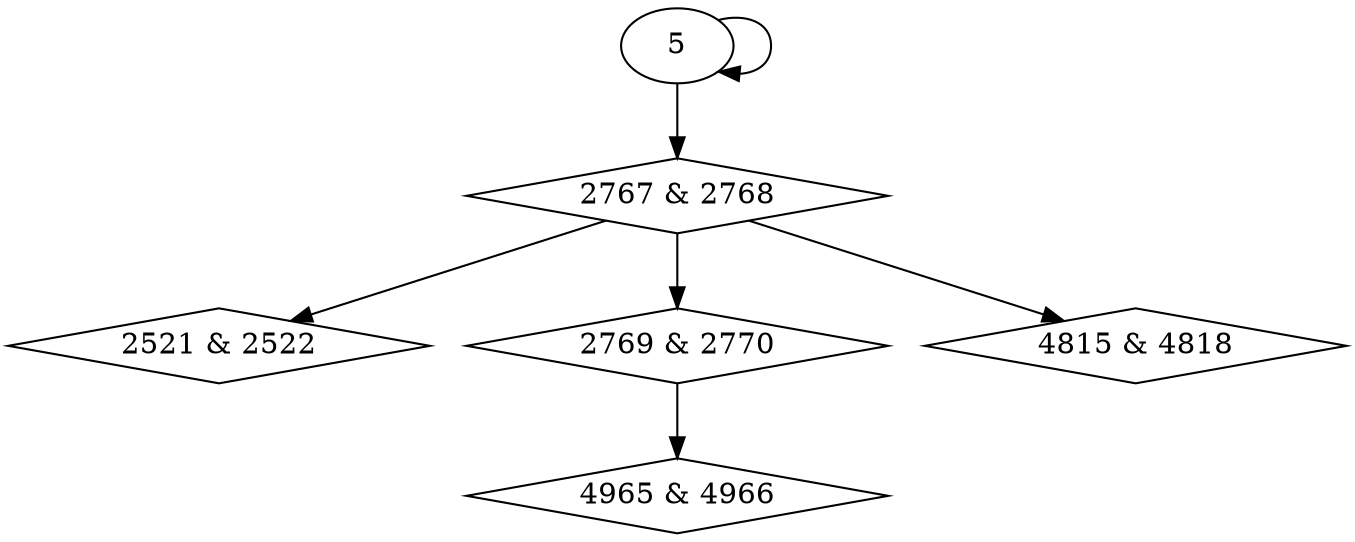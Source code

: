 digraph {
0 [label = "2521 & 2522", shape = diamond];
1 [label = "2767 & 2768", shape = diamond];
2 [label = "2769 & 2770", shape = diamond];
3 [label = "4815 & 4818", shape = diamond];
4 [label = "4965 & 4966", shape = diamond];
1 -> 0;
5 -> 1;
1 -> 2;
1 -> 3;
2 -> 4;
5 -> 5;
}
